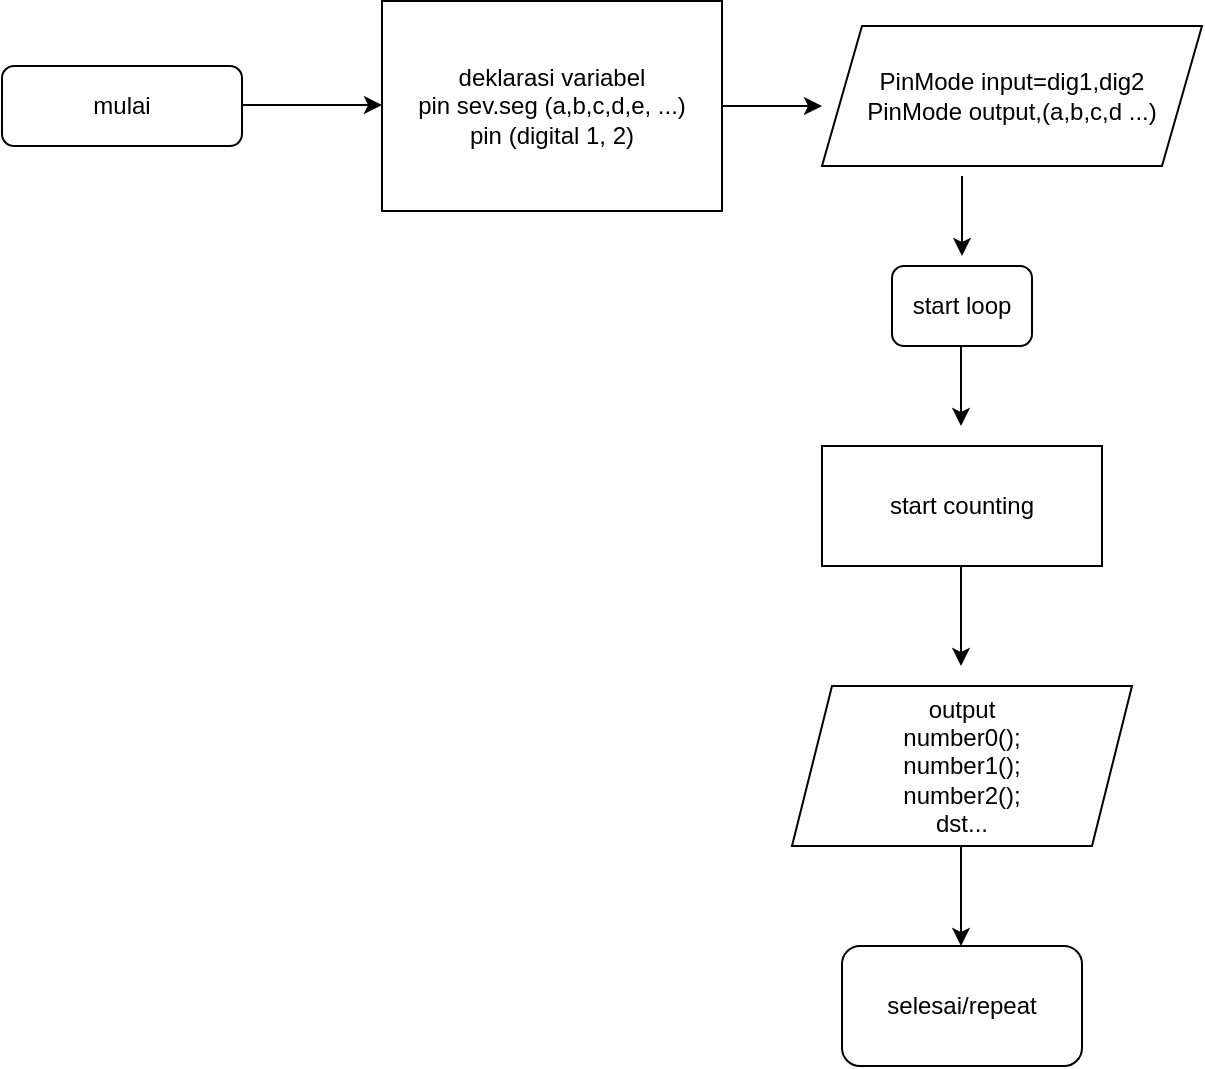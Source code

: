 <mxfile version="24.7.17">
  <diagram id="C5RBs43oDa-KdzZeNtuy" name="Page-1">
    <mxGraphModel dx="1050" dy="557" grid="1" gridSize="10" guides="1" tooltips="1" connect="1" arrows="1" fold="1" page="1" pageScale="1" pageWidth="827" pageHeight="1169" math="0" shadow="0">
      <root>
        <mxCell id="WIyWlLk6GJQsqaUBKTNV-0" />
        <mxCell id="WIyWlLk6GJQsqaUBKTNV-1" parent="WIyWlLk6GJQsqaUBKTNV-0" />
        <mxCell id="WIyWlLk6GJQsqaUBKTNV-3" value="mulai" style="rounded=1;whiteSpace=wrap;html=1;fontSize=12;glass=0;strokeWidth=1;shadow=0;" parent="WIyWlLk6GJQsqaUBKTNV-1" vertex="1">
          <mxGeometry x="30" y="40" width="120" height="40" as="geometry" />
        </mxCell>
        <mxCell id="pJdw8WRcIaDxckqF8YET-0" value="" style="endArrow=classic;html=1;rounded=0;" edge="1" parent="WIyWlLk6GJQsqaUBKTNV-1">
          <mxGeometry width="50" height="50" relative="1" as="geometry">
            <mxPoint x="150" y="59.5" as="sourcePoint" />
            <mxPoint x="220" y="59.5" as="targetPoint" />
          </mxGeometry>
        </mxCell>
        <mxCell id="pJdw8WRcIaDxckqF8YET-1" value="deklarasi variabel&lt;div&gt;pin sev.seg (a,b,c,d,e, ...)&lt;/div&gt;&lt;div&gt;pin (digital 1, 2)&lt;/div&gt;" style="rounded=0;whiteSpace=wrap;html=1;" vertex="1" parent="WIyWlLk6GJQsqaUBKTNV-1">
          <mxGeometry x="220" y="7.5" width="170" height="105" as="geometry" />
        </mxCell>
        <mxCell id="pJdw8WRcIaDxckqF8YET-2" value="" style="endArrow=classic;html=1;rounded=0;" edge="1" parent="WIyWlLk6GJQsqaUBKTNV-1">
          <mxGeometry width="50" height="50" relative="1" as="geometry">
            <mxPoint x="390" y="60" as="sourcePoint" />
            <mxPoint x="440" y="60" as="targetPoint" />
          </mxGeometry>
        </mxCell>
        <mxCell id="pJdw8WRcIaDxckqF8YET-4" value="start loop" style="rounded=1;whiteSpace=wrap;html=1;" vertex="1" parent="WIyWlLk6GJQsqaUBKTNV-1">
          <mxGeometry x="475" y="140" width="70" height="40" as="geometry" />
        </mxCell>
        <mxCell id="pJdw8WRcIaDxckqF8YET-5" value="" style="endArrow=classic;html=1;rounded=0;" edge="1" parent="WIyWlLk6GJQsqaUBKTNV-1">
          <mxGeometry width="50" height="50" relative="1" as="geometry">
            <mxPoint x="510" y="95" as="sourcePoint" />
            <mxPoint x="510" y="135" as="targetPoint" />
          </mxGeometry>
        </mxCell>
        <mxCell id="pJdw8WRcIaDxckqF8YET-8" value="PinMode input=dig1,dig2&lt;div&gt;PinMode output,(a,b,c,d ...)&lt;/div&gt;" style="shape=parallelogram;perimeter=parallelogramPerimeter;whiteSpace=wrap;html=1;fixedSize=1;" vertex="1" parent="WIyWlLk6GJQsqaUBKTNV-1">
          <mxGeometry x="440" y="20" width="190" height="70" as="geometry" />
        </mxCell>
        <mxCell id="pJdw8WRcIaDxckqF8YET-9" value="" style="endArrow=classic;html=1;rounded=0;" edge="1" parent="WIyWlLk6GJQsqaUBKTNV-1">
          <mxGeometry width="50" height="50" relative="1" as="geometry">
            <mxPoint x="509.5" y="180" as="sourcePoint" />
            <mxPoint x="509.5" y="220" as="targetPoint" />
          </mxGeometry>
        </mxCell>
        <mxCell id="pJdw8WRcIaDxckqF8YET-10" value="start counting" style="rounded=0;whiteSpace=wrap;html=1;" vertex="1" parent="WIyWlLk6GJQsqaUBKTNV-1">
          <mxGeometry x="440" y="230" width="140" height="60" as="geometry" />
        </mxCell>
        <mxCell id="pJdw8WRcIaDxckqF8YET-11" value="" style="endArrow=classic;html=1;rounded=0;" edge="1" parent="WIyWlLk6GJQsqaUBKTNV-1">
          <mxGeometry width="50" height="50" relative="1" as="geometry">
            <mxPoint x="509.5" y="290" as="sourcePoint" />
            <mxPoint x="509.5" y="340" as="targetPoint" />
          </mxGeometry>
        </mxCell>
        <mxCell id="pJdw8WRcIaDxckqF8YET-12" value="&lt;div&gt;output&lt;/div&gt;&lt;div&gt;number0();&lt;/div&gt;&lt;div&gt;number1();&lt;/div&gt;&lt;div&gt;number2();&lt;/div&gt;&lt;div&gt;dst...&lt;/div&gt;" style="shape=parallelogram;perimeter=parallelogramPerimeter;whiteSpace=wrap;html=1;fixedSize=1;" vertex="1" parent="WIyWlLk6GJQsqaUBKTNV-1">
          <mxGeometry x="425" y="350" width="170" height="80" as="geometry" />
        </mxCell>
        <mxCell id="pJdw8WRcIaDxckqF8YET-13" value="selesai/repeat" style="rounded=1;whiteSpace=wrap;html=1;" vertex="1" parent="WIyWlLk6GJQsqaUBKTNV-1">
          <mxGeometry x="450" y="480" width="120" height="60" as="geometry" />
        </mxCell>
        <mxCell id="pJdw8WRcIaDxckqF8YET-14" value="" style="endArrow=classic;html=1;rounded=0;" edge="1" parent="WIyWlLk6GJQsqaUBKTNV-1">
          <mxGeometry width="50" height="50" relative="1" as="geometry">
            <mxPoint x="509.5" y="430" as="sourcePoint" />
            <mxPoint x="509.5" y="480" as="targetPoint" />
          </mxGeometry>
        </mxCell>
      </root>
    </mxGraphModel>
  </diagram>
</mxfile>
